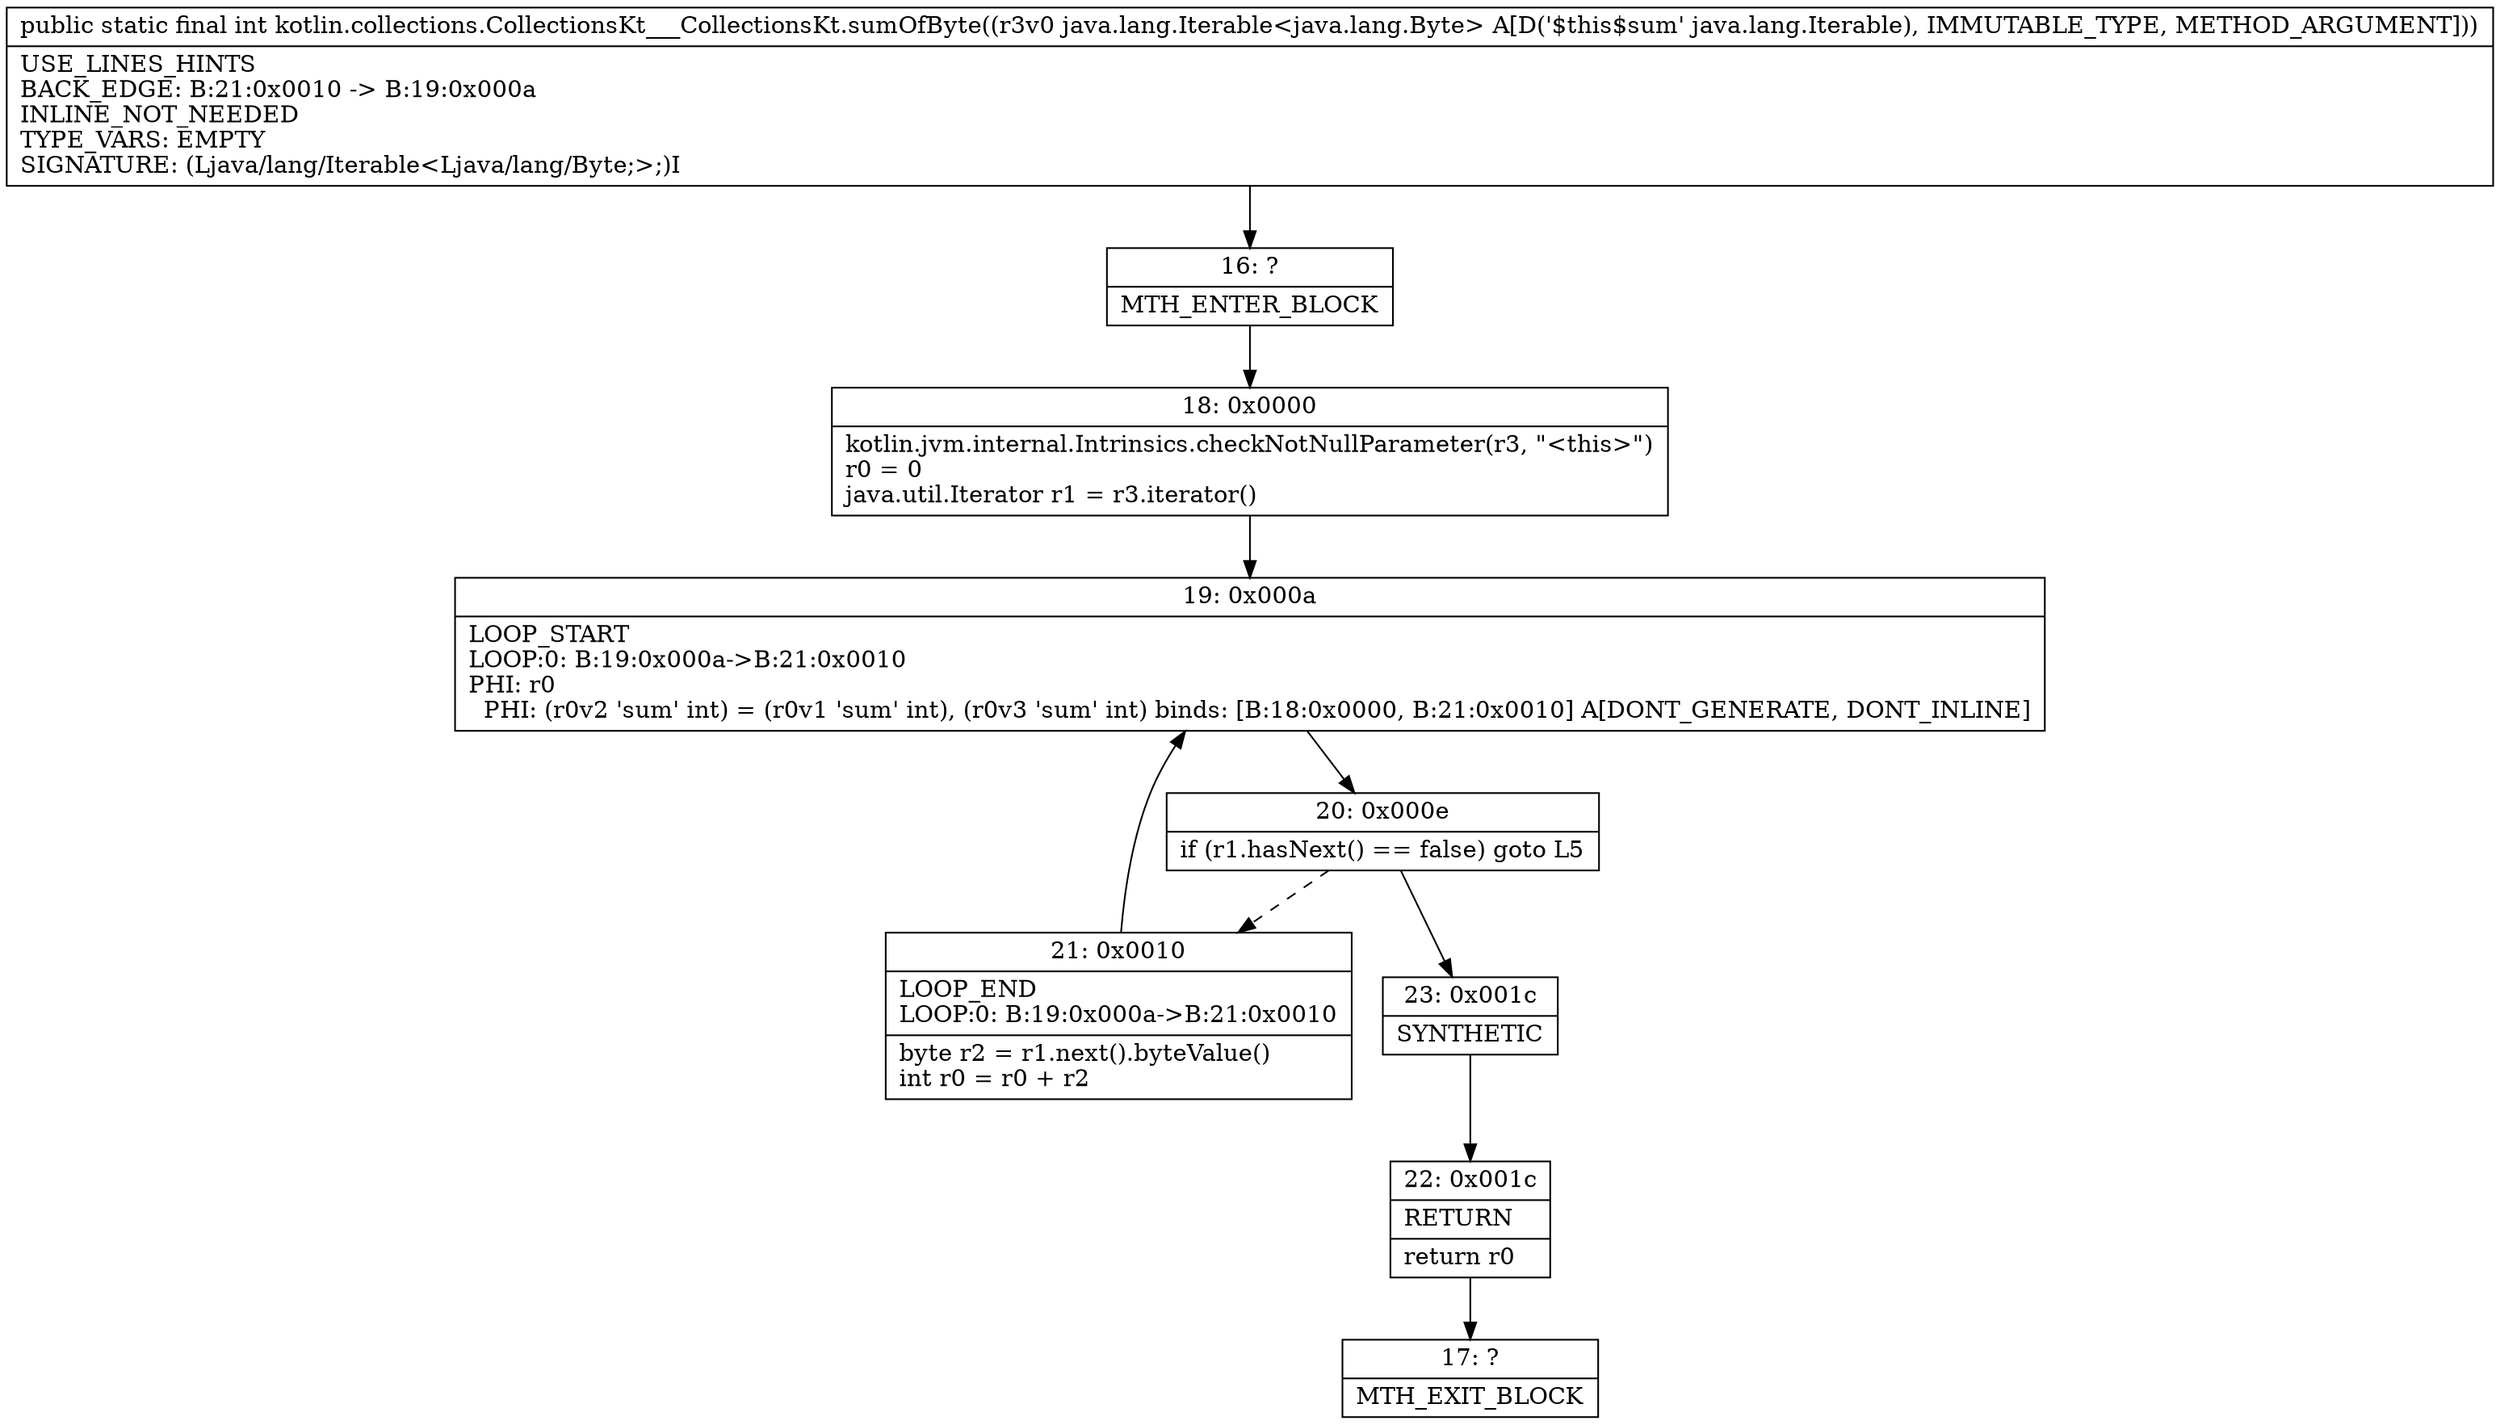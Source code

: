 digraph "CFG forkotlin.collections.CollectionsKt___CollectionsKt.sumOfByte(Ljava\/lang\/Iterable;)I" {
Node_16 [shape=record,label="{16\:\ ?|MTH_ENTER_BLOCK\l}"];
Node_18 [shape=record,label="{18\:\ 0x0000|kotlin.jvm.internal.Intrinsics.checkNotNullParameter(r3, \"\<this\>\")\lr0 = 0\ljava.util.Iterator r1 = r3.iterator()\l}"];
Node_19 [shape=record,label="{19\:\ 0x000a|LOOP_START\lLOOP:0: B:19:0x000a\-\>B:21:0x0010\lPHI: r0 \l  PHI: (r0v2 'sum' int) = (r0v1 'sum' int), (r0v3 'sum' int) binds: [B:18:0x0000, B:21:0x0010] A[DONT_GENERATE, DONT_INLINE]\l}"];
Node_20 [shape=record,label="{20\:\ 0x000e|if (r1.hasNext() == false) goto L5\l}"];
Node_21 [shape=record,label="{21\:\ 0x0010|LOOP_END\lLOOP:0: B:19:0x000a\-\>B:21:0x0010\l|byte r2 = r1.next().byteValue()\lint r0 = r0 + r2\l}"];
Node_23 [shape=record,label="{23\:\ 0x001c|SYNTHETIC\l}"];
Node_22 [shape=record,label="{22\:\ 0x001c|RETURN\l|return r0\l}"];
Node_17 [shape=record,label="{17\:\ ?|MTH_EXIT_BLOCK\l}"];
MethodNode[shape=record,label="{public static final int kotlin.collections.CollectionsKt___CollectionsKt.sumOfByte((r3v0 java.lang.Iterable\<java.lang.Byte\> A[D('$this$sum' java.lang.Iterable), IMMUTABLE_TYPE, METHOD_ARGUMENT]))  | USE_LINES_HINTS\lBACK_EDGE: B:21:0x0010 \-\> B:19:0x000a\lINLINE_NOT_NEEDED\lTYPE_VARS: EMPTY\lSIGNATURE: (Ljava\/lang\/Iterable\<Ljava\/lang\/Byte;\>;)I\l}"];
MethodNode -> Node_16;Node_16 -> Node_18;
Node_18 -> Node_19;
Node_19 -> Node_20;
Node_20 -> Node_21[style=dashed];
Node_20 -> Node_23;
Node_21 -> Node_19;
Node_23 -> Node_22;
Node_22 -> Node_17;
}

